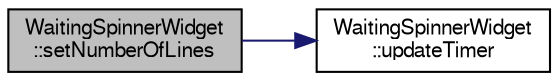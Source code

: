digraph "WaitingSpinnerWidget::setNumberOfLines"
{
 // LATEX_PDF_SIZE
  edge [fontname="FreeSans",fontsize="10",labelfontname="FreeSans",labelfontsize="10"];
  node [fontname="FreeSans",fontsize="10",shape=record];
  rankdir="LR";
  Node85 [label="WaitingSpinnerWidget\l::setNumberOfLines",height=0.2,width=0.4,color="black", fillcolor="grey75", style="filled", fontcolor="black",tooltip=" "];
  Node85 -> Node86 [color="midnightblue",fontsize="10",style="solid",fontname="FreeSans"];
  Node86 [label="WaitingSpinnerWidget\l::updateTimer",height=0.2,width=0.4,color="black", fillcolor="white", style="filled",URL="$class_waiting_spinner_widget.html#a4a72ed38feadc151679c1b3ee7df8f99",tooltip=" "];
}
